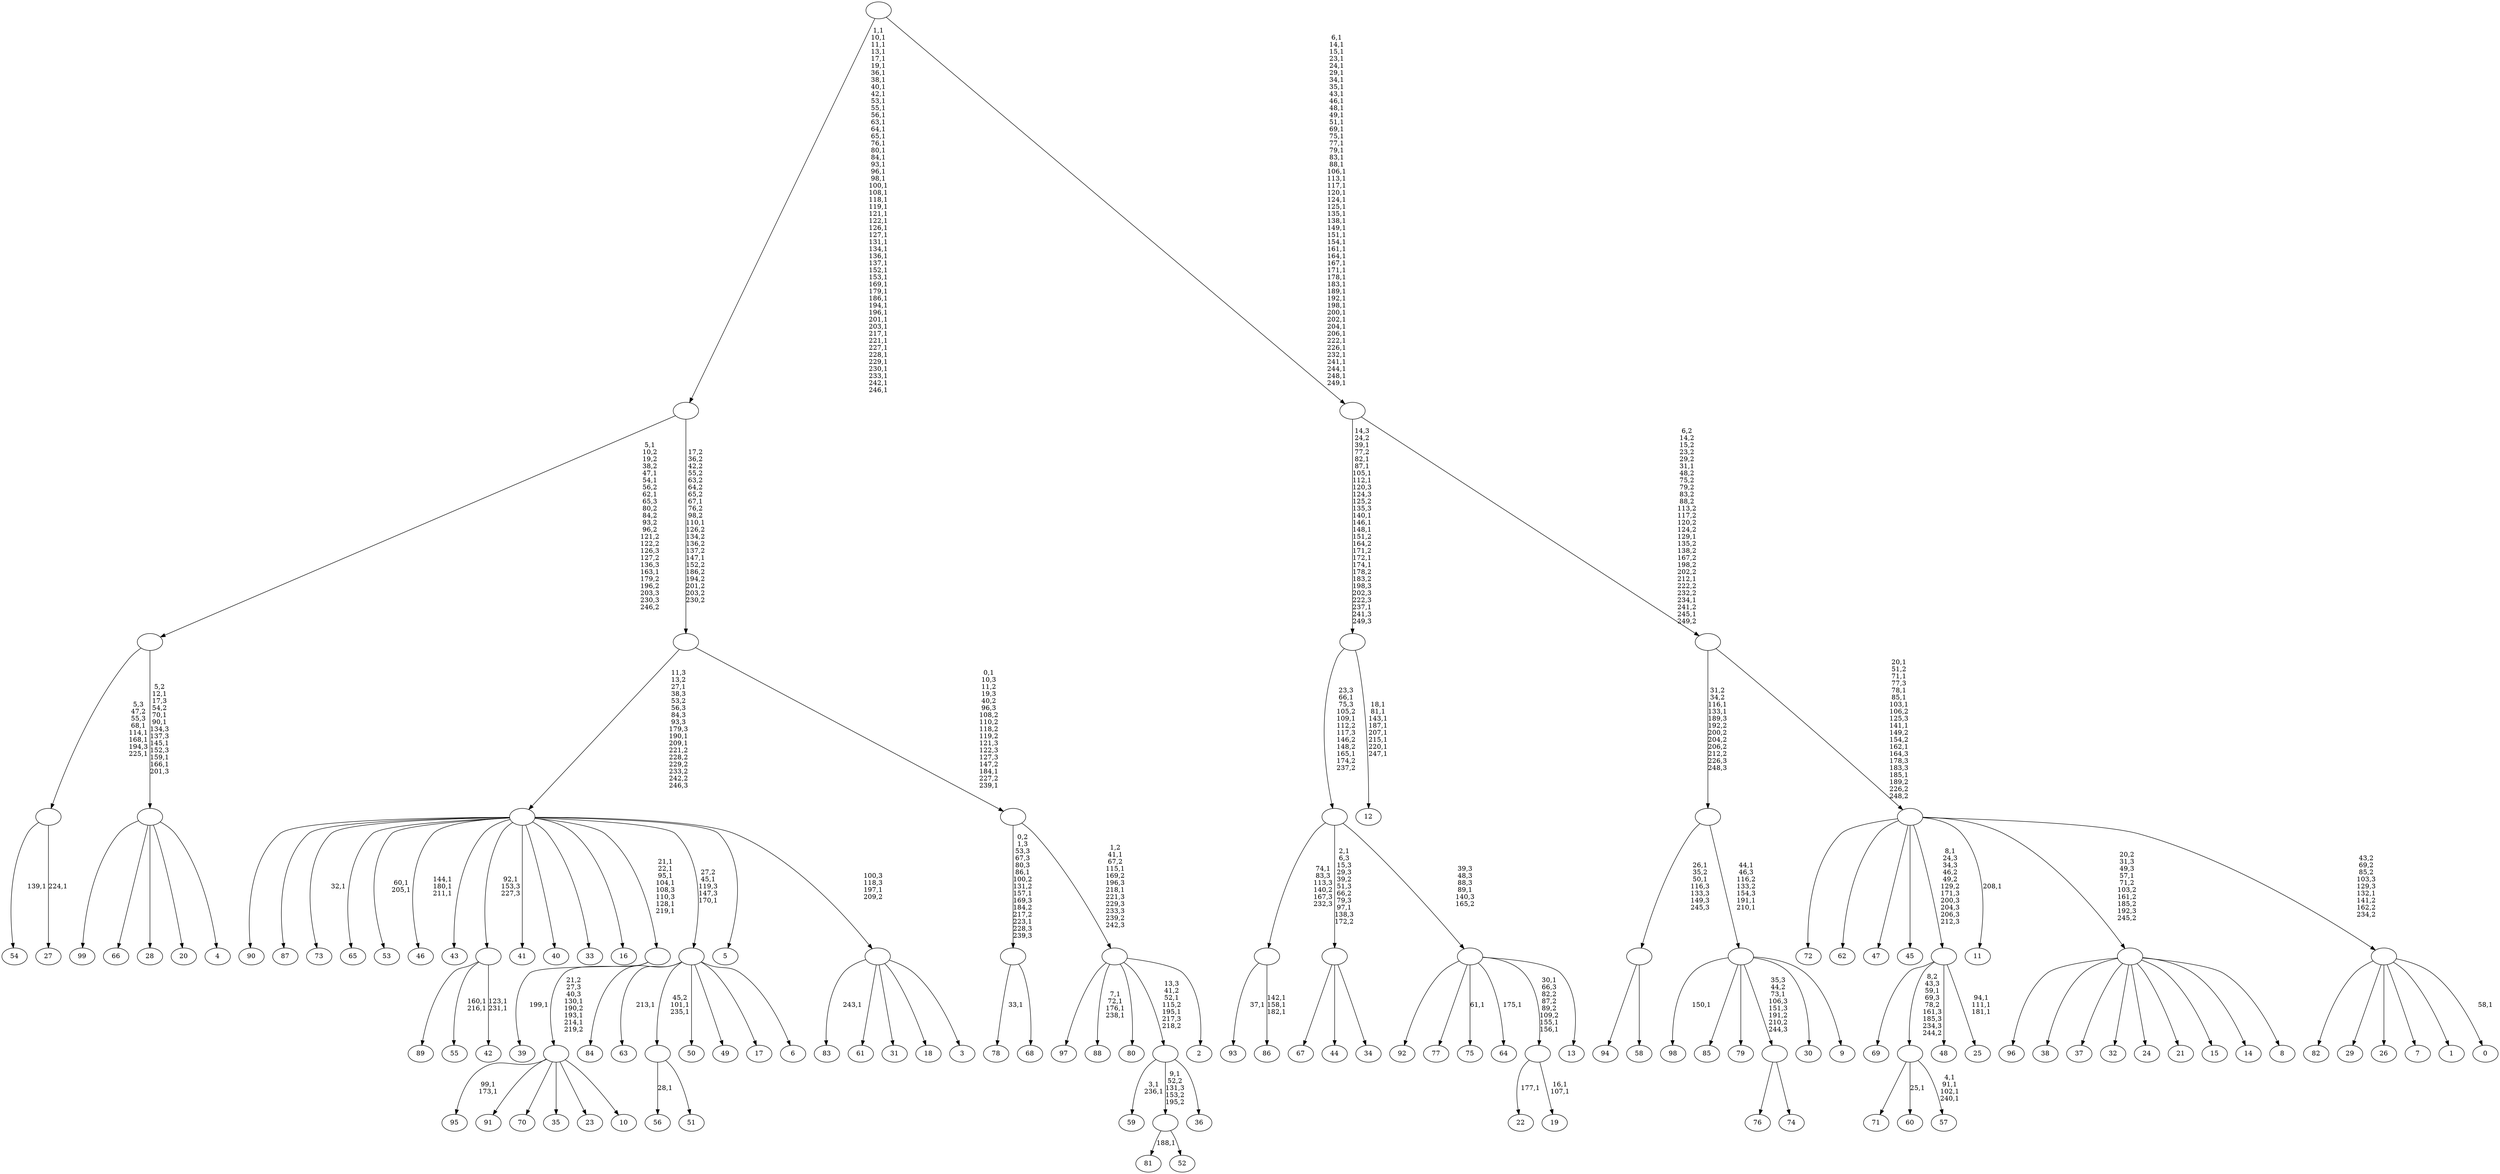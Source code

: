 digraph T {
	350 [label="99"]
	349 [label="98"]
	347 [label="97"]
	346 [label="96"]
	345 [label="95"]
	342 [label="94"]
	341 [label="93"]
	339 [label="92"]
	338 [label="91"]
	337 [label="90"]
	336 [label="89"]
	335 [label="88"]
	330 [label="87"]
	329 [label="86"]
	325 [label=""]
	324 [label="85"]
	323 [label="84"]
	322 [label="83"]
	320 [label="82"]
	319 [label="81"]
	317 [label="80"]
	316 [label="79"]
	315 [label="78"]
	313 [label="77"]
	312 [label="76"]
	311 [label="75"]
	309 [label="74"]
	308 [label=""]
	307 [label="73"]
	305 [label="72"]
	304 [label="71"]
	303 [label="70"]
	302 [label="69"]
	301 [label="68"]
	300 [label=""]
	297 [label="67"]
	296 [label="66"]
	295 [label="65"]
	294 [label="64"]
	292 [label="63"]
	290 [label="62"]
	289 [label="61"]
	288 [label="60"]
	286 [label="59"]
	283 [label="58"]
	282 [label=""]
	280 [label="57"]
	275 [label=""]
	274 [label="56"]
	272 [label="55"]
	269 [label="54"]
	267 [label="53"]
	264 [label="52"]
	263 [label=""]
	262 [label="51"]
	261 [label=""]
	259 [label="50"]
	258 [label="49"]
	257 [label="48"]
	256 [label="47"]
	255 [label="46"]
	251 [label="45"]
	250 [label="44"]
	249 [label="43"]
	248 [label="42"]
	245 [label=""]
	244 [label="41"]
	243 [label="40"]
	242 [label="39"]
	240 [label="38"]
	239 [label="37"]
	238 [label="36"]
	237 [label=""]
	235 [label="35"]
	234 [label="34"]
	233 [label=""]
	231 [label="33"]
	230 [label="32"]
	229 [label="31"]
	228 [label="30"]
	227 [label="29"]
	226 [label="28"]
	225 [label="27"]
	223 [label=""]
	219 [label="26"]
	218 [label="25"]
	214 [label=""]
	213 [label="24"]
	212 [label="23"]
	211 [label="22"]
	209 [label="21"]
	208 [label="20"]
	207 [label="19"]
	204 [label=""]
	201 [label="18"]
	200 [label="17"]
	199 [label="16"]
	198 [label="15"]
	197 [label="14"]
	196 [label="13"]
	195 [label=""]
	194 [label=""]
	191 [label="12"]
	182 [label=""]
	171 [label="11"]
	169 [label="10"]
	168 [label=""]
	165 [label=""]
	159 [label="9"]
	158 [label=""]
	155 [label=""]
	153 [label="8"]
	152 [label=""]
	151 [label="7"]
	150 [label="6"]
	149 [label=""]
	147 [label="5"]
	146 [label="4"]
	145 [label=""]
	139 [label=""]
	134 [label="3"]
	133 [label=""]
	132 [label=""]
	129 [label="2"]
	128 [label=""]
	125 [label=""]
	122 [label=""]
	119 [label=""]
	67 [label="1"]
	66 [label="0"]
	64 [label=""]
	63 [label=""]
	55 [label=""]
	50 [label=""]
	0 [label=""]
	325 -> 329 [label="142,1\n158,1\n182,1"]
	325 -> 341 [label="37,1"]
	308 -> 312 [label=""]
	308 -> 309 [label=""]
	300 -> 315 [label="33,1"]
	300 -> 301 [label=""]
	282 -> 342 [label=""]
	282 -> 283 [label=""]
	275 -> 280 [label="4,1\n91,1\n102,1\n240,1"]
	275 -> 288 [label="25,1"]
	275 -> 304 [label=""]
	263 -> 319 [label="188,1"]
	263 -> 264 [label=""]
	261 -> 274 [label="28,1"]
	261 -> 262 [label=""]
	245 -> 248 [label="123,1\n231,1"]
	245 -> 272 [label="160,1\n216,1"]
	245 -> 336 [label=""]
	237 -> 286 [label="3,1\n236,1"]
	237 -> 263 [label="9,1\n52,2\n131,3\n153,2\n195,2"]
	237 -> 238 [label=""]
	233 -> 297 [label=""]
	233 -> 250 [label=""]
	233 -> 234 [label=""]
	223 -> 225 [label="224,1"]
	223 -> 269 [label="139,1"]
	214 -> 218 [label="94,1\n111,1\n181,1"]
	214 -> 302 [label=""]
	214 -> 275 [label="8,2\n43,3\n59,1\n69,3\n78,2\n161,3\n185,3\n234,3\n244,2"]
	214 -> 257 [label=""]
	204 -> 207 [label="16,1\n107,1"]
	204 -> 211 [label="177,1"]
	195 -> 204 [label="30,1\n66,3\n82,2\n87,2\n89,2\n109,2\n155,1\n156,1"]
	195 -> 294 [label="175,1"]
	195 -> 311 [label="61,1"]
	195 -> 339 [label=""]
	195 -> 313 [label=""]
	195 -> 196 [label=""]
	194 -> 233 [label="2,1\n6,3\n15,3\n29,3\n39,2\n51,3\n66,2\n79,3\n97,1\n138,3\n172,2"]
	194 -> 325 [label="74,1\n83,3\n113,3\n140,2\n167,3\n232,3"]
	194 -> 195 [label="39,3\n48,3\n88,3\n89,1\n140,3\n165,2"]
	182 -> 191 [label="18,1\n81,1\n143,1\n187,1\n207,1\n215,1\n220,1\n247,1"]
	182 -> 194 [label="23,3\n66,1\n75,3\n105,2\n109,1\n112,2\n117,3\n146,2\n148,2\n165,1\n174,2\n237,2"]
	168 -> 345 [label="99,1\n173,1"]
	168 -> 338 [label=""]
	168 -> 303 [label=""]
	168 -> 235 [label=""]
	168 -> 212 [label=""]
	168 -> 169 [label=""]
	165 -> 168 [label="21,2\n27,3\n40,3\n130,1\n190,2\n193,1\n214,1\n219,2"]
	165 -> 242 [label="199,1"]
	158 -> 349 [label="150,1"]
	158 -> 324 [label=""]
	158 -> 316 [label=""]
	158 -> 308 [label="35,3\n44,2\n73,1\n106,3\n151,3\n191,2\n210,2\n244,3"]
	158 -> 228 [label=""]
	158 -> 159 [label=""]
	155 -> 158 [label="44,1\n46,3\n116,2\n133,2\n154,3\n191,1\n210,1"]
	155 -> 282 [label="26,1\n35,2\n50,1\n116,3\n133,3\n149,3\n245,3"]
	152 -> 346 [label=""]
	152 -> 240 [label=""]
	152 -> 239 [label=""]
	152 -> 230 [label=""]
	152 -> 213 [label=""]
	152 -> 209 [label=""]
	152 -> 198 [label=""]
	152 -> 197 [label=""]
	152 -> 153 [label=""]
	149 -> 261 [label="45,2\n101,1\n235,1"]
	149 -> 292 [label="213,1"]
	149 -> 323 [label=""]
	149 -> 259 [label=""]
	149 -> 258 [label=""]
	149 -> 200 [label=""]
	149 -> 150 [label=""]
	145 -> 350 [label=""]
	145 -> 296 [label=""]
	145 -> 226 [label=""]
	145 -> 208 [label=""]
	145 -> 146 [label=""]
	139 -> 145 [label="5,2\n12,1\n17,3\n54,2\n70,1\n90,1\n134,3\n137,3\n145,1\n152,3\n159,1\n166,1\n201,3"]
	139 -> 223 [label="5,3\n47,2\n55,3\n68,1\n114,1\n168,1\n194,3\n225,1"]
	133 -> 322 [label="243,1"]
	133 -> 289 [label=""]
	133 -> 229 [label=""]
	133 -> 201 [label=""]
	133 -> 134 [label=""]
	132 -> 149 [label="27,2\n45,1\n119,3\n147,3\n170,1"]
	132 -> 165 [label="21,1\n22,1\n95,1\n104,1\n108,3\n110,3\n128,1\n219,1"]
	132 -> 255 [label="144,1\n180,1\n211,1"]
	132 -> 267 [label="60,1\n205,1"]
	132 -> 307 [label="32,1"]
	132 -> 337 [label=""]
	132 -> 330 [label=""]
	132 -> 295 [label=""]
	132 -> 249 [label=""]
	132 -> 245 [label="92,1\n153,3\n227,3"]
	132 -> 244 [label=""]
	132 -> 243 [label=""]
	132 -> 231 [label=""]
	132 -> 199 [label=""]
	132 -> 147 [label=""]
	132 -> 133 [label="100,3\n118,3\n197,1\n209,2"]
	128 -> 237 [label="13,3\n41,2\n52,1\n115,2\n195,1\n217,3\n218,2"]
	128 -> 335 [label="7,1\n72,1\n176,1\n238,1"]
	128 -> 347 [label=""]
	128 -> 317 [label=""]
	128 -> 129 [label=""]
	125 -> 128 [label="1,2\n41,1\n67,2\n115,1\n169,2\n196,3\n218,1\n221,3\n229,3\n233,3\n239,2\n242,3"]
	125 -> 300 [label="0,2\n1,3\n53,3\n67,3\n80,3\n86,1\n100,2\n131,2\n157,1\n169,3\n184,2\n217,2\n223,1\n228,3\n239,3"]
	122 -> 125 [label="0,1\n10,3\n11,2\n19,3\n40,2\n96,3\n108,2\n110,2\n118,2\n119,2\n121,3\n122,3\n127,3\n147,2\n184,1\n227,2\n239,1"]
	122 -> 132 [label="11,3\n13,2\n27,1\n38,3\n53,2\n56,3\n84,3\n93,3\n179,3\n190,1\n209,1\n221,2\n228,2\n229,2\n233,2\n242,2\n246,3"]
	119 -> 122 [label="17,2\n36,2\n42,2\n55,2\n63,2\n64,2\n65,2\n67,1\n76,2\n98,2\n110,1\n126,2\n134,2\n136,2\n137,2\n147,1\n152,2\n186,2\n194,2\n201,2\n203,2\n230,2"]
	119 -> 139 [label="5,1\n10,2\n19,2\n38,2\n47,1\n54,1\n56,2\n62,1\n65,3\n80,2\n84,2\n93,2\n96,2\n121,2\n122,2\n126,3\n127,2\n136,3\n163,1\n179,2\n196,2\n203,3\n230,3\n246,2"]
	64 -> 66 [label="58,1"]
	64 -> 320 [label=""]
	64 -> 227 [label=""]
	64 -> 219 [label=""]
	64 -> 151 [label=""]
	64 -> 67 [label=""]
	63 -> 171 [label="208,1"]
	63 -> 305 [label=""]
	63 -> 290 [label=""]
	63 -> 256 [label=""]
	63 -> 251 [label=""]
	63 -> 214 [label="8,1\n24,3\n34,3\n46,2\n49,2\n129,2\n171,3\n200,3\n204,3\n206,3\n212,3"]
	63 -> 152 [label="20,2\n31,3\n49,3\n57,1\n71,2\n103,2\n161,2\n185,2\n192,3\n245,2"]
	63 -> 64 [label="43,2\n69,2\n85,2\n103,3\n129,3\n132,1\n141,2\n162,2\n234,2"]
	55 -> 63 [label="20,1\n51,2\n71,1\n77,3\n78,1\n85,1\n103,1\n106,2\n125,3\n141,1\n149,2\n154,2\n162,1\n164,3\n178,3\n183,3\n185,1\n189,2\n226,2\n248,2"]
	55 -> 155 [label="31,2\n34,2\n116,1\n133,1\n189,3\n192,2\n200,2\n204,2\n206,2\n212,2\n226,3\n248,3"]
	50 -> 55 [label="6,2\n14,2\n15,2\n23,2\n29,2\n31,1\n48,2\n75,2\n79,2\n83,2\n88,2\n113,2\n117,2\n120,2\n124,2\n129,1\n135,2\n138,2\n167,2\n198,2\n202,2\n212,1\n222,2\n232,2\n234,1\n241,2\n245,1\n249,2"]
	50 -> 182 [label="14,3\n24,2\n39,1\n77,2\n82,1\n87,1\n105,1\n112,1\n120,3\n124,3\n125,2\n135,3\n140,1\n146,1\n148,1\n151,2\n164,2\n171,2\n172,1\n174,1\n178,2\n183,2\n198,3\n202,3\n222,3\n237,1\n241,3\n249,3"]
	0 -> 50 [label="6,1\n14,1\n15,1\n23,1\n24,1\n29,1\n34,1\n35,1\n43,1\n46,1\n48,1\n49,1\n51,1\n69,1\n75,1\n77,1\n79,1\n83,1\n88,1\n106,1\n113,1\n117,1\n120,1\n124,1\n125,1\n135,1\n138,1\n149,1\n151,1\n154,1\n161,1\n164,1\n167,1\n171,1\n178,1\n183,1\n189,1\n192,1\n198,1\n200,1\n202,1\n204,1\n206,1\n222,1\n226,1\n232,1\n241,1\n244,1\n248,1\n249,1"]
	0 -> 119 [label="1,1\n10,1\n11,1\n13,1\n17,1\n19,1\n36,1\n38,1\n40,1\n42,1\n53,1\n55,1\n56,1\n63,1\n64,1\n65,1\n76,1\n80,1\n84,1\n93,1\n96,1\n98,1\n100,1\n108,1\n118,1\n119,1\n121,1\n122,1\n126,1\n127,1\n131,1\n134,1\n136,1\n137,1\n152,1\n153,1\n169,1\n179,1\n186,1\n194,1\n196,1\n201,1\n203,1\n217,1\n221,1\n227,1\n228,1\n229,1\n230,1\n233,1\n242,1\n246,1"]
}
